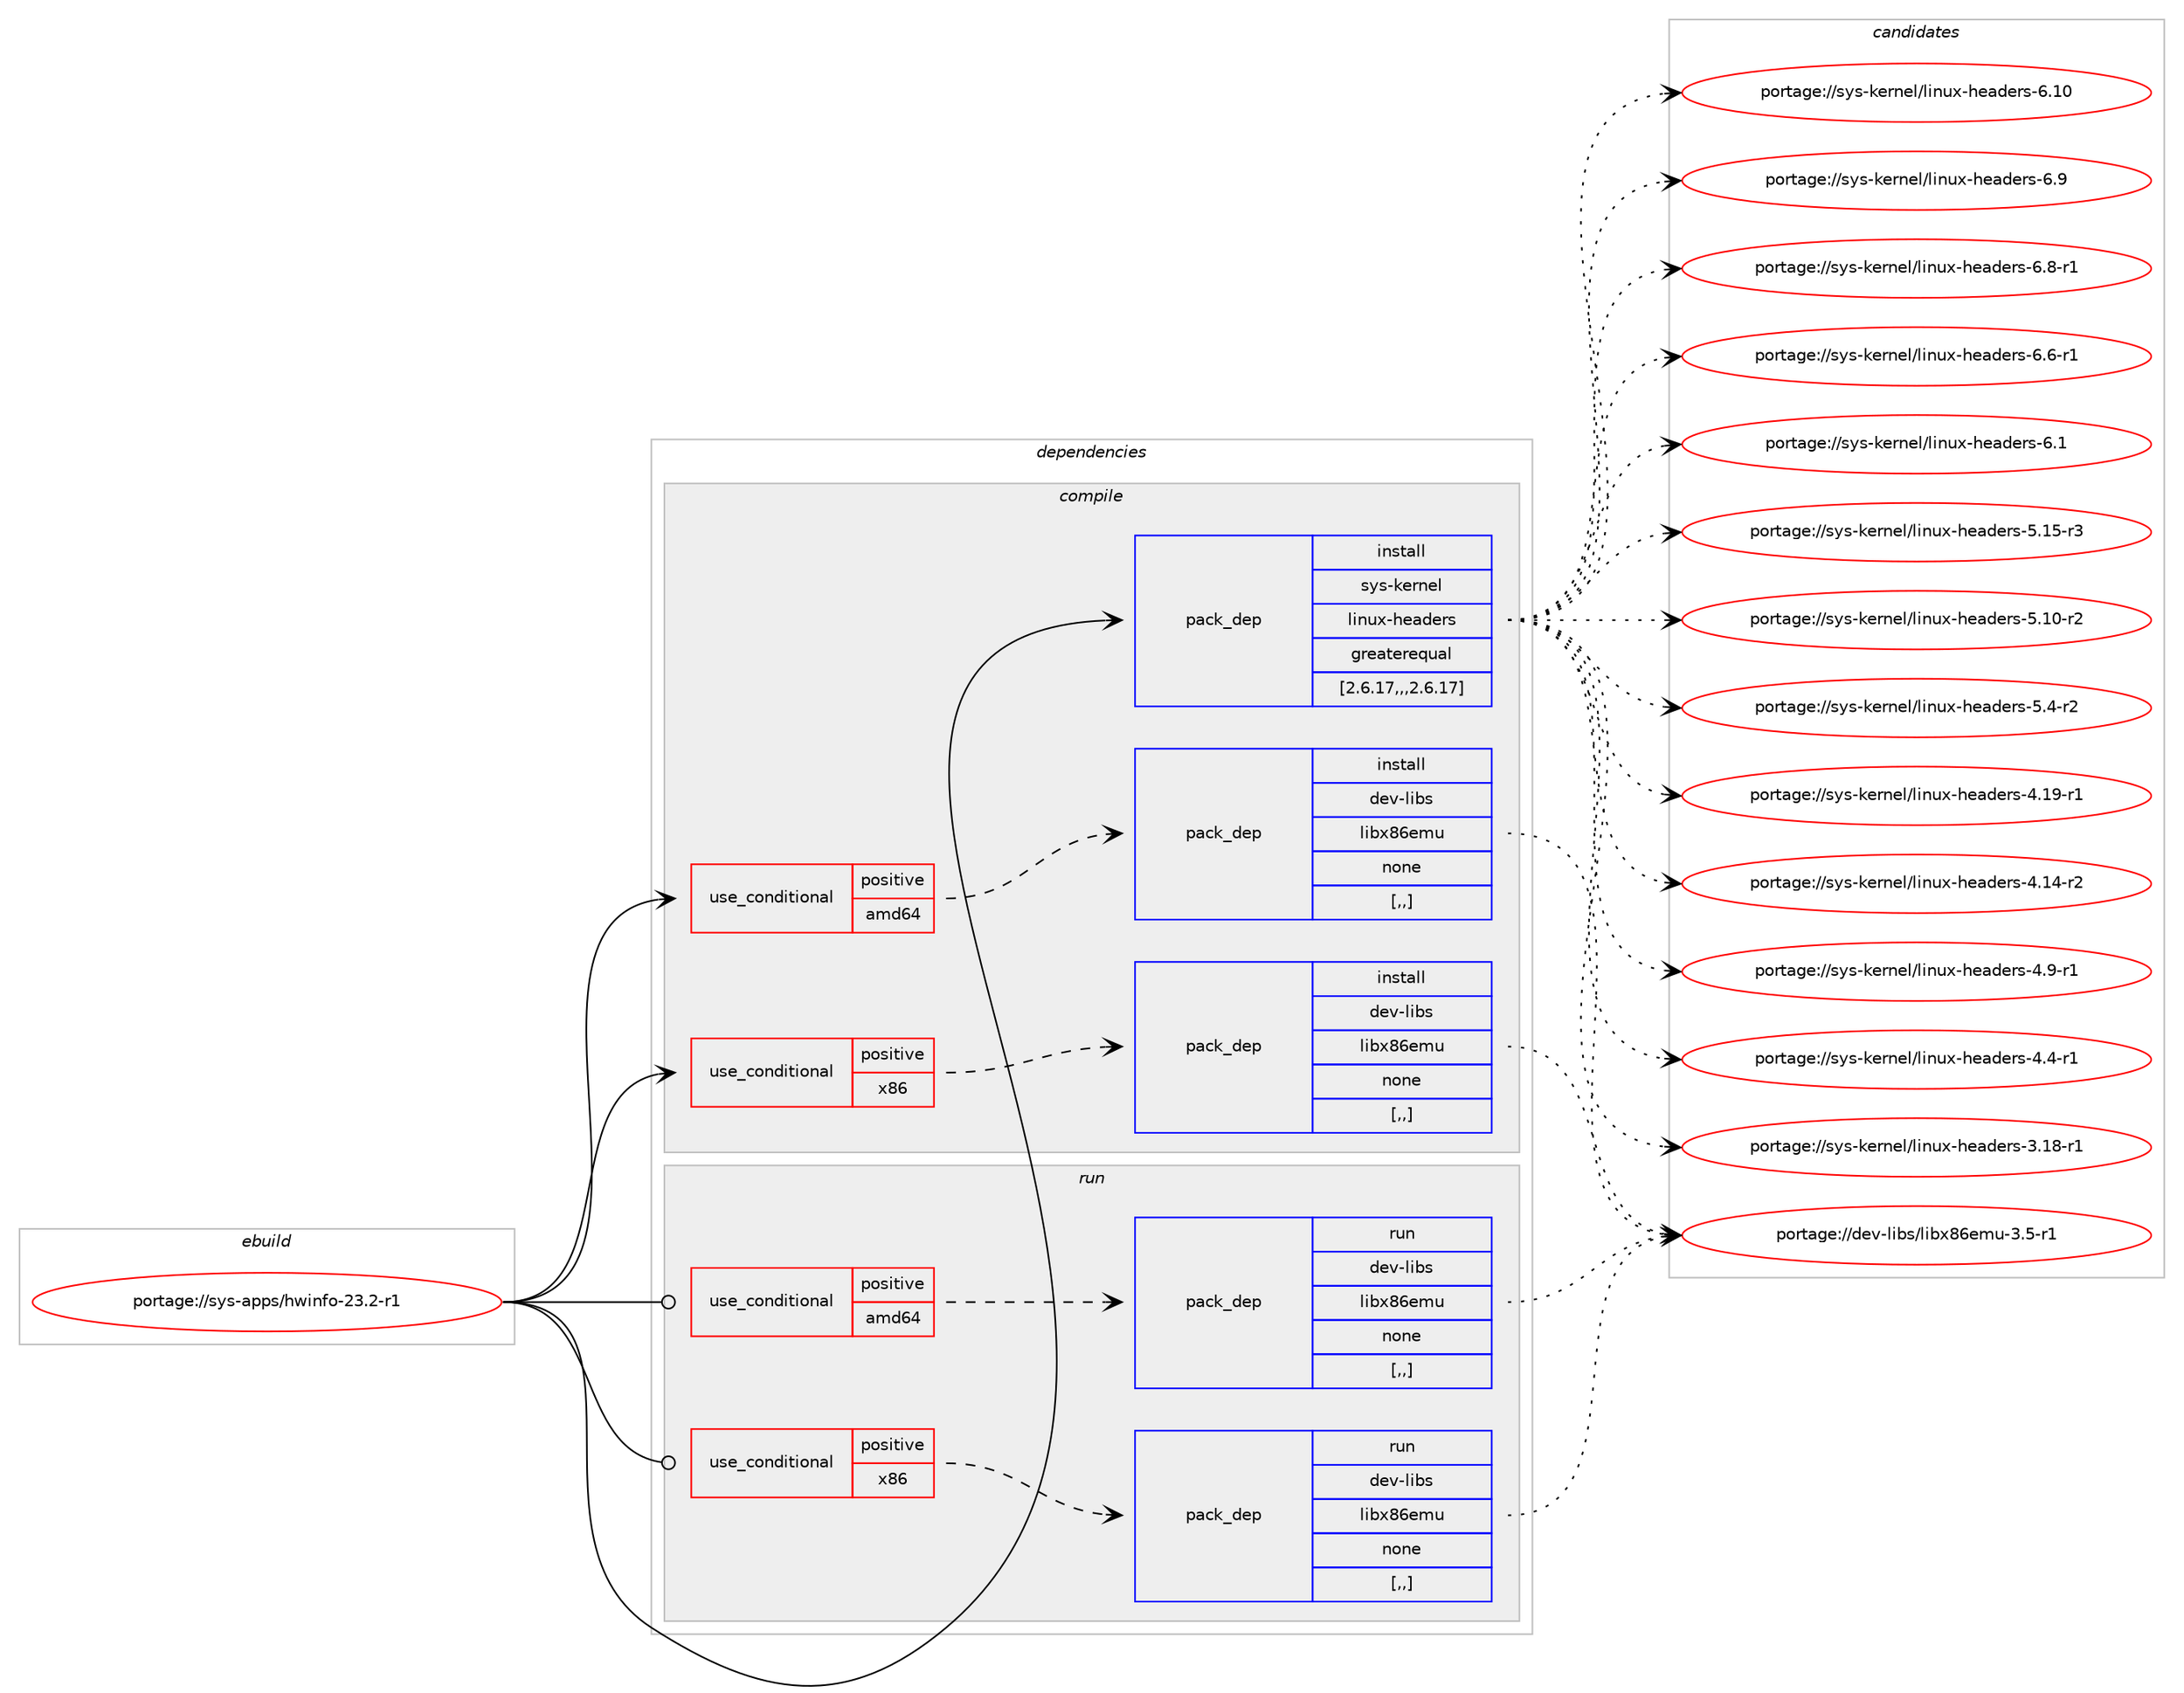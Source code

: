 digraph prolog {

# *************
# Graph options
# *************

newrank=true;
concentrate=true;
compound=true;
graph [rankdir=LR,fontname=Helvetica,fontsize=10,ranksep=1.5];#, ranksep=2.5, nodesep=0.2];
edge  [arrowhead=vee];
node  [fontname=Helvetica,fontsize=10];

# **********
# The ebuild
# **********

subgraph cluster_leftcol {
color=gray;
label=<<i>ebuild</i>>;
id [label="portage://sys-apps/hwinfo-23.2-r1", color=red, width=4, href="../sys-apps/hwinfo-23.2-r1.svg"];
}

# ****************
# The dependencies
# ****************

subgraph cluster_midcol {
color=gray;
label=<<i>dependencies</i>>;
subgraph cluster_compile {
fillcolor="#eeeeee";
style=filled;
label=<<i>compile</i>>;
subgraph cond244689 {
dependency929832 [label=<<TABLE BORDER="0" CELLBORDER="1" CELLSPACING="0" CELLPADDING="4"><TR><TD ROWSPAN="3" CELLPADDING="10">use_conditional</TD></TR><TR><TD>positive</TD></TR><TR><TD>amd64</TD></TR></TABLE>>, shape=none, color=red];
subgraph pack678479 {
dependency929833 [label=<<TABLE BORDER="0" CELLBORDER="1" CELLSPACING="0" CELLPADDING="4" WIDTH="220"><TR><TD ROWSPAN="6" CELLPADDING="30">pack_dep</TD></TR><TR><TD WIDTH="110">install</TD></TR><TR><TD>dev-libs</TD></TR><TR><TD>libx86emu</TD></TR><TR><TD>none</TD></TR><TR><TD>[,,]</TD></TR></TABLE>>, shape=none, color=blue];
}
dependency929832:e -> dependency929833:w [weight=20,style="dashed",arrowhead="vee"];
}
id:e -> dependency929832:w [weight=20,style="solid",arrowhead="vee"];
subgraph cond244690 {
dependency929834 [label=<<TABLE BORDER="0" CELLBORDER="1" CELLSPACING="0" CELLPADDING="4"><TR><TD ROWSPAN="3" CELLPADDING="10">use_conditional</TD></TR><TR><TD>positive</TD></TR><TR><TD>x86</TD></TR></TABLE>>, shape=none, color=red];
subgraph pack678480 {
dependency929835 [label=<<TABLE BORDER="0" CELLBORDER="1" CELLSPACING="0" CELLPADDING="4" WIDTH="220"><TR><TD ROWSPAN="6" CELLPADDING="30">pack_dep</TD></TR><TR><TD WIDTH="110">install</TD></TR><TR><TD>dev-libs</TD></TR><TR><TD>libx86emu</TD></TR><TR><TD>none</TD></TR><TR><TD>[,,]</TD></TR></TABLE>>, shape=none, color=blue];
}
dependency929834:e -> dependency929835:w [weight=20,style="dashed",arrowhead="vee"];
}
id:e -> dependency929834:w [weight=20,style="solid",arrowhead="vee"];
subgraph pack678481 {
dependency929836 [label=<<TABLE BORDER="0" CELLBORDER="1" CELLSPACING="0" CELLPADDING="4" WIDTH="220"><TR><TD ROWSPAN="6" CELLPADDING="30">pack_dep</TD></TR><TR><TD WIDTH="110">install</TD></TR><TR><TD>sys-kernel</TD></TR><TR><TD>linux-headers</TD></TR><TR><TD>greaterequal</TD></TR><TR><TD>[2.6.17,,,2.6.17]</TD></TR></TABLE>>, shape=none, color=blue];
}
id:e -> dependency929836:w [weight=20,style="solid",arrowhead="vee"];
}
subgraph cluster_compileandrun {
fillcolor="#eeeeee";
style=filled;
label=<<i>compile and run</i>>;
}
subgraph cluster_run {
fillcolor="#eeeeee";
style=filled;
label=<<i>run</i>>;
subgraph cond244691 {
dependency929837 [label=<<TABLE BORDER="0" CELLBORDER="1" CELLSPACING="0" CELLPADDING="4"><TR><TD ROWSPAN="3" CELLPADDING="10">use_conditional</TD></TR><TR><TD>positive</TD></TR><TR><TD>amd64</TD></TR></TABLE>>, shape=none, color=red];
subgraph pack678482 {
dependency929838 [label=<<TABLE BORDER="0" CELLBORDER="1" CELLSPACING="0" CELLPADDING="4" WIDTH="220"><TR><TD ROWSPAN="6" CELLPADDING="30">pack_dep</TD></TR><TR><TD WIDTH="110">run</TD></TR><TR><TD>dev-libs</TD></TR><TR><TD>libx86emu</TD></TR><TR><TD>none</TD></TR><TR><TD>[,,]</TD></TR></TABLE>>, shape=none, color=blue];
}
dependency929837:e -> dependency929838:w [weight=20,style="dashed",arrowhead="vee"];
}
id:e -> dependency929837:w [weight=20,style="solid",arrowhead="odot"];
subgraph cond244692 {
dependency929839 [label=<<TABLE BORDER="0" CELLBORDER="1" CELLSPACING="0" CELLPADDING="4"><TR><TD ROWSPAN="3" CELLPADDING="10">use_conditional</TD></TR><TR><TD>positive</TD></TR><TR><TD>x86</TD></TR></TABLE>>, shape=none, color=red];
subgraph pack678483 {
dependency929840 [label=<<TABLE BORDER="0" CELLBORDER="1" CELLSPACING="0" CELLPADDING="4" WIDTH="220"><TR><TD ROWSPAN="6" CELLPADDING="30">pack_dep</TD></TR><TR><TD WIDTH="110">run</TD></TR><TR><TD>dev-libs</TD></TR><TR><TD>libx86emu</TD></TR><TR><TD>none</TD></TR><TR><TD>[,,]</TD></TR></TABLE>>, shape=none, color=blue];
}
dependency929839:e -> dependency929840:w [weight=20,style="dashed",arrowhead="vee"];
}
id:e -> dependency929839:w [weight=20,style="solid",arrowhead="odot"];
}
}

# **************
# The candidates
# **************

subgraph cluster_choices {
rank=same;
color=gray;
label=<<i>candidates</i>>;

subgraph choice678479 {
color=black;
nodesep=1;
choice100101118451081059811547108105981205654101109117455146534511449 [label="portage://dev-libs/libx86emu-3.5-r1", color=red, width=4,href="../dev-libs/libx86emu-3.5-r1.svg"];
dependency929833:e -> choice100101118451081059811547108105981205654101109117455146534511449:w [style=dotted,weight="100"];
}
subgraph choice678480 {
color=black;
nodesep=1;
choice100101118451081059811547108105981205654101109117455146534511449 [label="portage://dev-libs/libx86emu-3.5-r1", color=red, width=4,href="../dev-libs/libx86emu-3.5-r1.svg"];
dependency929835:e -> choice100101118451081059811547108105981205654101109117455146534511449:w [style=dotted,weight="100"];
}
subgraph choice678481 {
color=black;
nodesep=1;
choice115121115451071011141101011084710810511011712045104101971001011141154554464948 [label="portage://sys-kernel/linux-headers-6.10", color=red, width=4,href="../sys-kernel/linux-headers-6.10.svg"];
choice1151211154510710111411010110847108105110117120451041019710010111411545544657 [label="portage://sys-kernel/linux-headers-6.9", color=red, width=4,href="../sys-kernel/linux-headers-6.9.svg"];
choice11512111545107101114110101108471081051101171204510410197100101114115455446564511449 [label="portage://sys-kernel/linux-headers-6.8-r1", color=red, width=4,href="../sys-kernel/linux-headers-6.8-r1.svg"];
choice11512111545107101114110101108471081051101171204510410197100101114115455446544511449 [label="portage://sys-kernel/linux-headers-6.6-r1", color=red, width=4,href="../sys-kernel/linux-headers-6.6-r1.svg"];
choice1151211154510710111411010110847108105110117120451041019710010111411545544649 [label="portage://sys-kernel/linux-headers-6.1", color=red, width=4,href="../sys-kernel/linux-headers-6.1.svg"];
choice1151211154510710111411010110847108105110117120451041019710010111411545534649534511451 [label="portage://sys-kernel/linux-headers-5.15-r3", color=red, width=4,href="../sys-kernel/linux-headers-5.15-r3.svg"];
choice1151211154510710111411010110847108105110117120451041019710010111411545534649484511450 [label="portage://sys-kernel/linux-headers-5.10-r2", color=red, width=4,href="../sys-kernel/linux-headers-5.10-r2.svg"];
choice11512111545107101114110101108471081051101171204510410197100101114115455346524511450 [label="portage://sys-kernel/linux-headers-5.4-r2", color=red, width=4,href="../sys-kernel/linux-headers-5.4-r2.svg"];
choice1151211154510710111411010110847108105110117120451041019710010111411545524649574511449 [label="portage://sys-kernel/linux-headers-4.19-r1", color=red, width=4,href="../sys-kernel/linux-headers-4.19-r1.svg"];
choice1151211154510710111411010110847108105110117120451041019710010111411545524649524511450 [label="portage://sys-kernel/linux-headers-4.14-r2", color=red, width=4,href="../sys-kernel/linux-headers-4.14-r2.svg"];
choice11512111545107101114110101108471081051101171204510410197100101114115455246574511449 [label="portage://sys-kernel/linux-headers-4.9-r1", color=red, width=4,href="../sys-kernel/linux-headers-4.9-r1.svg"];
choice11512111545107101114110101108471081051101171204510410197100101114115455246524511449 [label="portage://sys-kernel/linux-headers-4.4-r1", color=red, width=4,href="../sys-kernel/linux-headers-4.4-r1.svg"];
choice1151211154510710111411010110847108105110117120451041019710010111411545514649564511449 [label="portage://sys-kernel/linux-headers-3.18-r1", color=red, width=4,href="../sys-kernel/linux-headers-3.18-r1.svg"];
dependency929836:e -> choice115121115451071011141101011084710810511011712045104101971001011141154554464948:w [style=dotted,weight="100"];
dependency929836:e -> choice1151211154510710111411010110847108105110117120451041019710010111411545544657:w [style=dotted,weight="100"];
dependency929836:e -> choice11512111545107101114110101108471081051101171204510410197100101114115455446564511449:w [style=dotted,weight="100"];
dependency929836:e -> choice11512111545107101114110101108471081051101171204510410197100101114115455446544511449:w [style=dotted,weight="100"];
dependency929836:e -> choice1151211154510710111411010110847108105110117120451041019710010111411545544649:w [style=dotted,weight="100"];
dependency929836:e -> choice1151211154510710111411010110847108105110117120451041019710010111411545534649534511451:w [style=dotted,weight="100"];
dependency929836:e -> choice1151211154510710111411010110847108105110117120451041019710010111411545534649484511450:w [style=dotted,weight="100"];
dependency929836:e -> choice11512111545107101114110101108471081051101171204510410197100101114115455346524511450:w [style=dotted,weight="100"];
dependency929836:e -> choice1151211154510710111411010110847108105110117120451041019710010111411545524649574511449:w [style=dotted,weight="100"];
dependency929836:e -> choice1151211154510710111411010110847108105110117120451041019710010111411545524649524511450:w [style=dotted,weight="100"];
dependency929836:e -> choice11512111545107101114110101108471081051101171204510410197100101114115455246574511449:w [style=dotted,weight="100"];
dependency929836:e -> choice11512111545107101114110101108471081051101171204510410197100101114115455246524511449:w [style=dotted,weight="100"];
dependency929836:e -> choice1151211154510710111411010110847108105110117120451041019710010111411545514649564511449:w [style=dotted,weight="100"];
}
subgraph choice678482 {
color=black;
nodesep=1;
choice100101118451081059811547108105981205654101109117455146534511449 [label="portage://dev-libs/libx86emu-3.5-r1", color=red, width=4,href="../dev-libs/libx86emu-3.5-r1.svg"];
dependency929838:e -> choice100101118451081059811547108105981205654101109117455146534511449:w [style=dotted,weight="100"];
}
subgraph choice678483 {
color=black;
nodesep=1;
choice100101118451081059811547108105981205654101109117455146534511449 [label="portage://dev-libs/libx86emu-3.5-r1", color=red, width=4,href="../dev-libs/libx86emu-3.5-r1.svg"];
dependency929840:e -> choice100101118451081059811547108105981205654101109117455146534511449:w [style=dotted,weight="100"];
}
}

}
